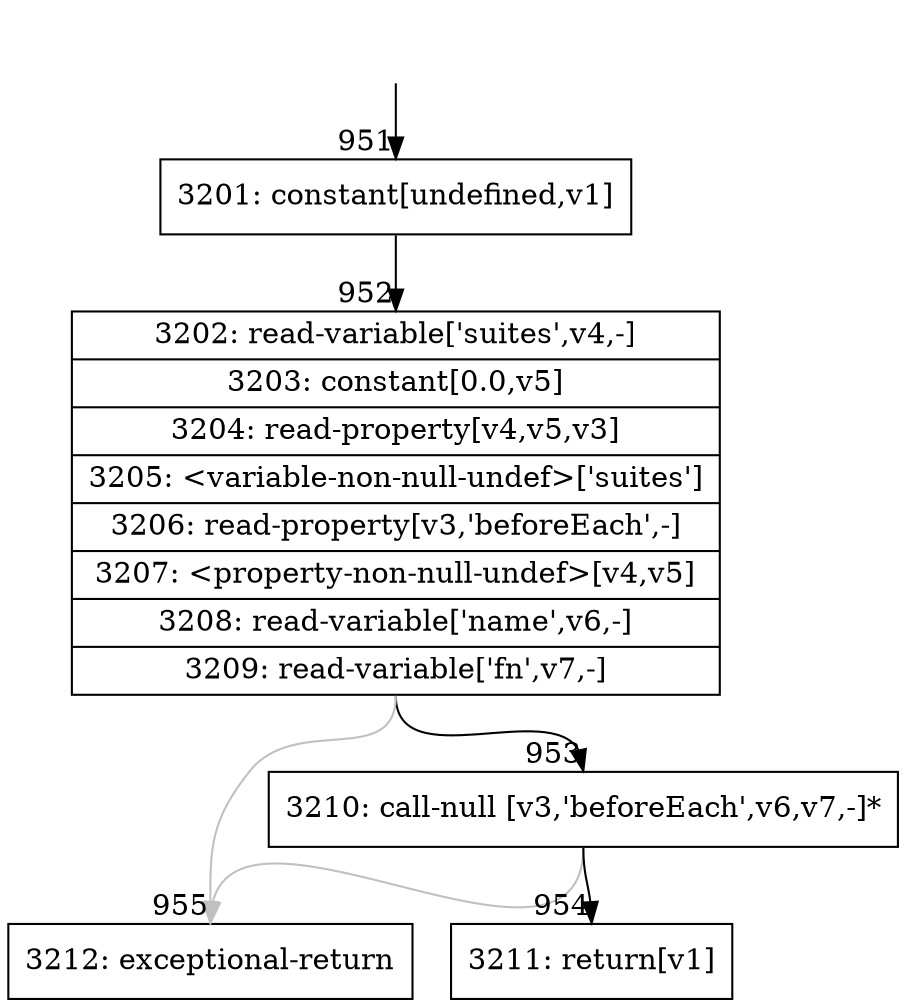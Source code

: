 digraph {
rankdir="TD"
BB_entry92[shape=none,label=""];
BB_entry92 -> BB951 [tailport=s, headport=n, headlabel="    951"]
BB951 [shape=record label="{3201: constant[undefined,v1]}" ] 
BB951 -> BB952 [tailport=s, headport=n, headlabel="      952"]
BB952 [shape=record label="{3202: read-variable['suites',v4,-]|3203: constant[0.0,v5]|3204: read-property[v4,v5,v3]|3205: \<variable-non-null-undef\>['suites']|3206: read-property[v3,'beforeEach',-]|3207: \<property-non-null-undef\>[v4,v5]|3208: read-variable['name',v6,-]|3209: read-variable['fn',v7,-]}" ] 
BB952 -> BB953 [tailport=s, headport=n, headlabel="      953"]
BB952 -> BB955 [tailport=s, headport=n, color=gray, headlabel="      955"]
BB953 [shape=record label="{3210: call-null [v3,'beforeEach',v6,v7,-]*}" ] 
BB953 -> BB954 [tailport=s, headport=n, headlabel="      954"]
BB953 -> BB955 [tailport=s, headport=n, color=gray]
BB954 [shape=record label="{3211: return[v1]}" ] 
BB955 [shape=record label="{3212: exceptional-return}" ] 
//#$~ 1097
}
